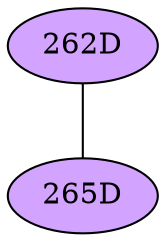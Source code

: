 // The Round Table
graph {
	"262D" [fillcolor="#D3A4FF" style=radial]
	"265D" [fillcolor="#D3A4FF" style=radial]
	"262D" -- "265D" [penwidth=1]
}
